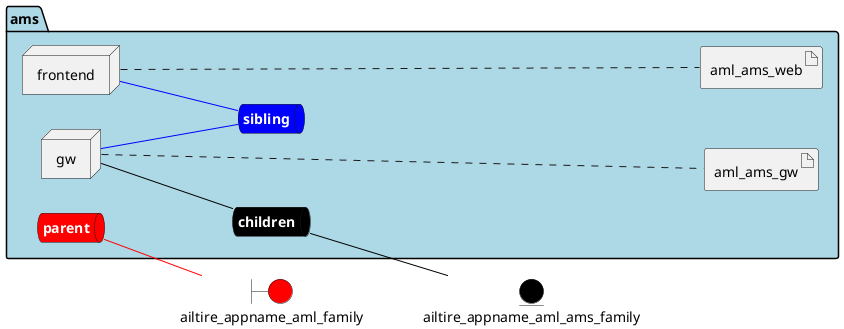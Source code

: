 @startuml

left to right direction


boundary ailtire_appname_aml_family #red


entity ailtire_appname_aml_ams_family #black




package "ams" #lightblue {
    queue childrennet #black [
            <b><color:white>children</color></b>
    ]
    
    childrennet -[#black]- ailtire_appname_aml_ams_family
    
    queue siblingnet #blue [
            <b><color:white>sibling</color></b>
    ]
    
    queue parentnet #red [
            <b><color:white>parent</color></b>
    ]
    
    parentnet -[#red]- ailtire_appname_aml_family
    

node "frontend" as frontendService
node "gw" as gwService


        artifact "aml_ams_web" as aml_ams_webimage
    
        artifact "aml_ams_gw" as aml_ams_gwimage
    
}

frontendService -[#blue]- siblingnet

gwService -[#black]- childrennet

gwService -[#blue]- siblingnet
frontendService .... aml_ams_webimage
gwService .... aml_ams_gwimage


@enduml
